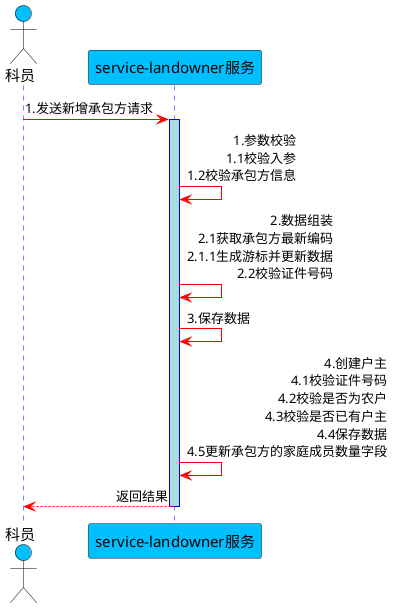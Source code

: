 @startuml
skinparam sequence {
ArrowColor red
ActorBorderColor black
LifeLineBorderColor blue
LifeLineBackgroundColor #A9DCDF


ParticipantBackgroundColor DeepSkyBlue
ParticipantFontName Aapex
ParticipantFontSize 15
ParticipantFontColor black

ActorBackgroundColor DeepSkyBlue
ActorFontColor black
ActorFontSize 15
ActorFontName Aapex
}
skinparam sequenceMessageAlign right
actor 科员
participant "service-landowner服务" as A

科员 -> A: 1.发送新增承包方请求
activate A

A -> A: 1.参数校验\n1.1校验入参\n1.2校验承包方信息
A -> A: 2.数据组装\n2.1获取承包方最新编码\n2.1.1生成游标并更新数据\n2.2校验证件号码
A -> A: 3.保存数据
A -> A: 4.创建户主\n4.1校验证件号码\n4.2校验是否为农户\n4.3校验是否已有户主\n4.4保存数据\n4.5更新承包方的家庭成员数量字段

A --> 科员: 返回结果
deactivate A

@enduml


